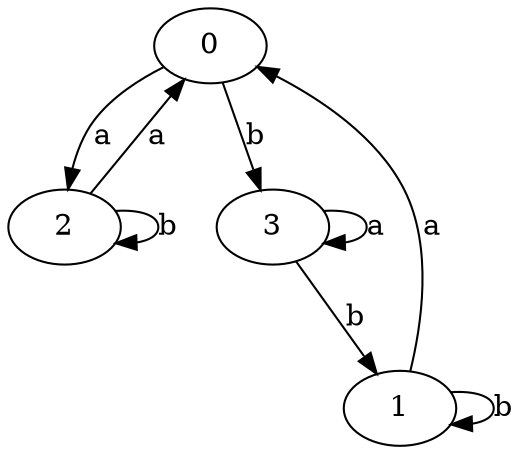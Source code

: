 digraph {
 ranksep=0.5;
 d2tdocpreamble = "\usetikzlibrary{automata}";
 d2tfigpreamble = "\tikzstyle{every state}= [ draw=blue!50,very thick,fill=blue!20]  \tikzstyle{auto}= [fill=white]";
 node [style="state"];
 edge [lblstyle="auto",topath="bend right", len=4  ]
  "0" [label="0",style = "state, accepting"];
  "1" [label="1",];
  "2" [label="2",];
  "3" [label="3",style = "state, initial"];
  "0" -> "2" [label="a"];
  "0" -> "3" [label="b"];
  "1" -> "0" [label="a"];
  "1" -> "1" [label="b",topath="loop above"];
  "2" -> "0" [label="a"];
  "2" -> "2" [label="b",topath="loop above"];
  "3" -> "1" [label="b"];
  "3" -> "3" [label="a",topath="loop above"];
}